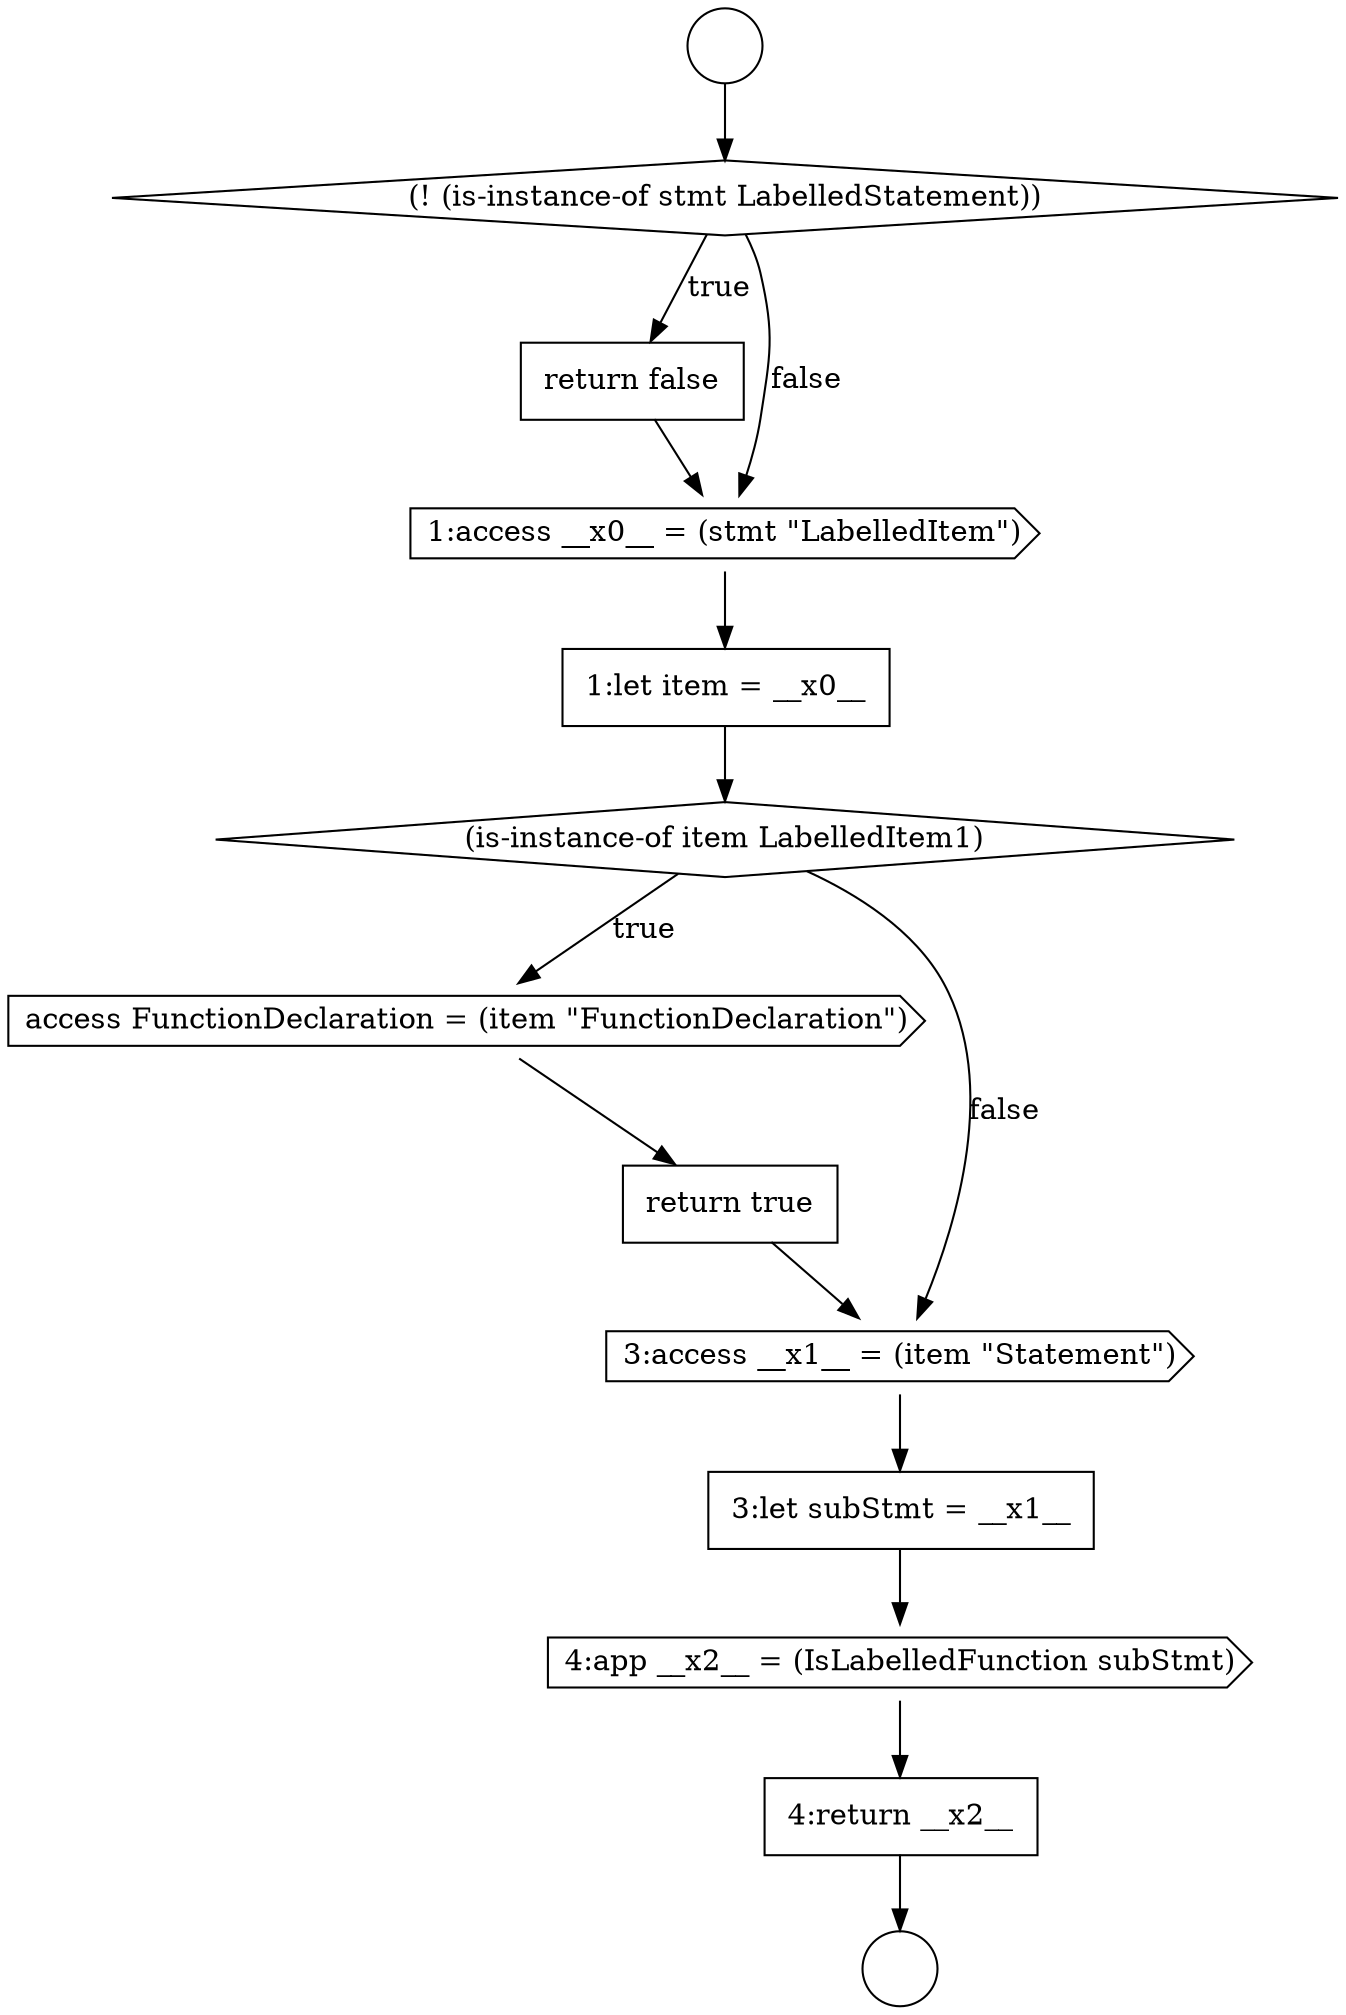 digraph {
  node7673 [shape=none, margin=0, label=<<font color="black">
    <table border="0" cellborder="1" cellspacing="0" cellpadding="10">
      <tr><td align="left">3:let subStmt = __x1__</td></tr>
    </table>
  </font>> color="black" fillcolor="white" style=filled]
  node7669 [shape=diamond, label=<<font color="black">(is-instance-of item LabelledItem1)</font>> color="black" fillcolor="white" style=filled]
  node7665 [shape=diamond, label=<<font color="black">(! (is-instance-of stmt LabelledStatement))</font>> color="black" fillcolor="white" style=filled]
  node7674 [shape=cds, label=<<font color="black">4:app __x2__ = (IsLabelledFunction subStmt)</font>> color="black" fillcolor="white" style=filled]
  node7663 [shape=circle label=" " color="black" fillcolor="white" style=filled]
  node7668 [shape=none, margin=0, label=<<font color="black">
    <table border="0" cellborder="1" cellspacing="0" cellpadding="10">
      <tr><td align="left">1:let item = __x0__</td></tr>
    </table>
  </font>> color="black" fillcolor="white" style=filled]
  node7671 [shape=none, margin=0, label=<<font color="black">
    <table border="0" cellborder="1" cellspacing="0" cellpadding="10">
      <tr><td align="left">return true</td></tr>
    </table>
  </font>> color="black" fillcolor="white" style=filled]
  node7670 [shape=cds, label=<<font color="black">access FunctionDeclaration = (item &quot;FunctionDeclaration&quot;)</font>> color="black" fillcolor="white" style=filled]
  node7666 [shape=none, margin=0, label=<<font color="black">
    <table border="0" cellborder="1" cellspacing="0" cellpadding="10">
      <tr><td align="left">return false</td></tr>
    </table>
  </font>> color="black" fillcolor="white" style=filled]
  node7664 [shape=circle label=" " color="black" fillcolor="white" style=filled]
  node7675 [shape=none, margin=0, label=<<font color="black">
    <table border="0" cellborder="1" cellspacing="0" cellpadding="10">
      <tr><td align="left">4:return __x2__</td></tr>
    </table>
  </font>> color="black" fillcolor="white" style=filled]
  node7672 [shape=cds, label=<<font color="black">3:access __x1__ = (item &quot;Statement&quot;)</font>> color="black" fillcolor="white" style=filled]
  node7667 [shape=cds, label=<<font color="black">1:access __x0__ = (stmt &quot;LabelledItem&quot;)</font>> color="black" fillcolor="white" style=filled]
  node7674 -> node7675 [ color="black"]
  node7672 -> node7673 [ color="black"]
  node7669 -> node7670 [label=<<font color="black">true</font>> color="black"]
  node7669 -> node7672 [label=<<font color="black">false</font>> color="black"]
  node7671 -> node7672 [ color="black"]
  node7668 -> node7669 [ color="black"]
  node7667 -> node7668 [ color="black"]
  node7675 -> node7664 [ color="black"]
  node7673 -> node7674 [ color="black"]
  node7663 -> node7665 [ color="black"]
  node7666 -> node7667 [ color="black"]
  node7670 -> node7671 [ color="black"]
  node7665 -> node7666 [label=<<font color="black">true</font>> color="black"]
  node7665 -> node7667 [label=<<font color="black">false</font>> color="black"]
}
